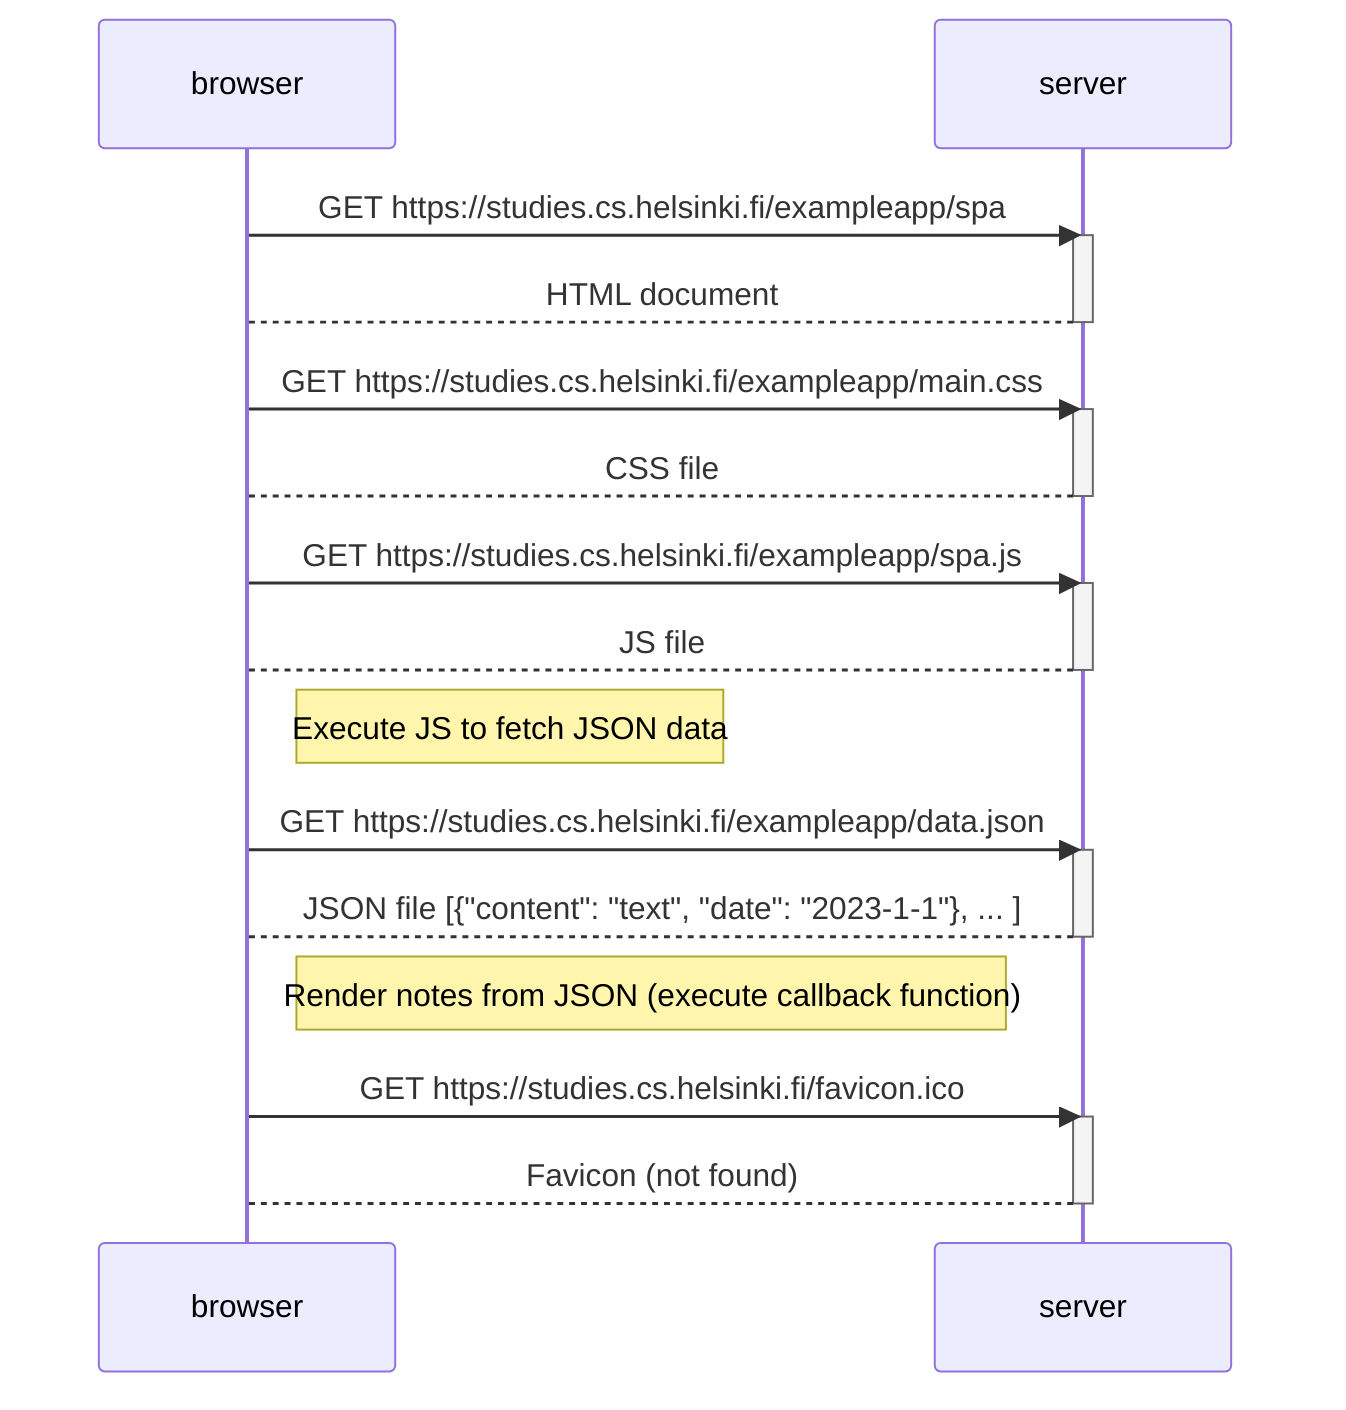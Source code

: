 sequenceDiagram
    participant browser
    participant server

    browser->>server: GET https://studies.cs.helsinki.fi/exampleapp/spa
    activate server
    server-->browser: HTML document
    deactivate server

    browser->>server: GET https://studies.cs.helsinki.fi/exampleapp/main.css
    activate server
    server-->browser: CSS file
    deactivate server

    browser->>server: GET https://studies.cs.helsinki.fi/exampleapp/spa.js
    activate server
    server-->browser: JS file
    deactivate server
    Note right of browser: Execute JS to fetch JSON data

    browser->>server: GET https://studies.cs.helsinki.fi/exampleapp/data.json
    activate server
    server-->browser: JSON file [{"content": "text", "date": "2023-1-1"}, ... ]
    deactivate server
    Note right of browser: Render notes from JSON (execute callback function)

    browser->>server: GET https://studies.cs.helsinki.fi/favicon.ico
    activate server
    server-->browser: Favicon (not found)
    deactivate server
